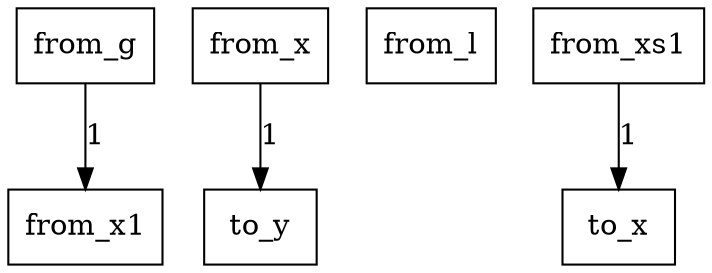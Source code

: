 digraph {
    graph [rankdir=TB
          ,bgcolor=transparent];
    node [shape=box
         ,fillcolor=white
         ,style=filled];
    0 [label=<from_x1>];
    1 [label=<from_x>];
    2 [label=<from_l>];
    3 [label=<from_xs1>];
    4 [label=<from_g>];
    5 [label=<to_x>];
    6 [label=<to_y>];
    1 -> 6 [label=1];
    3 -> 5 [label=1];
    4 -> 0 [label=1];
}